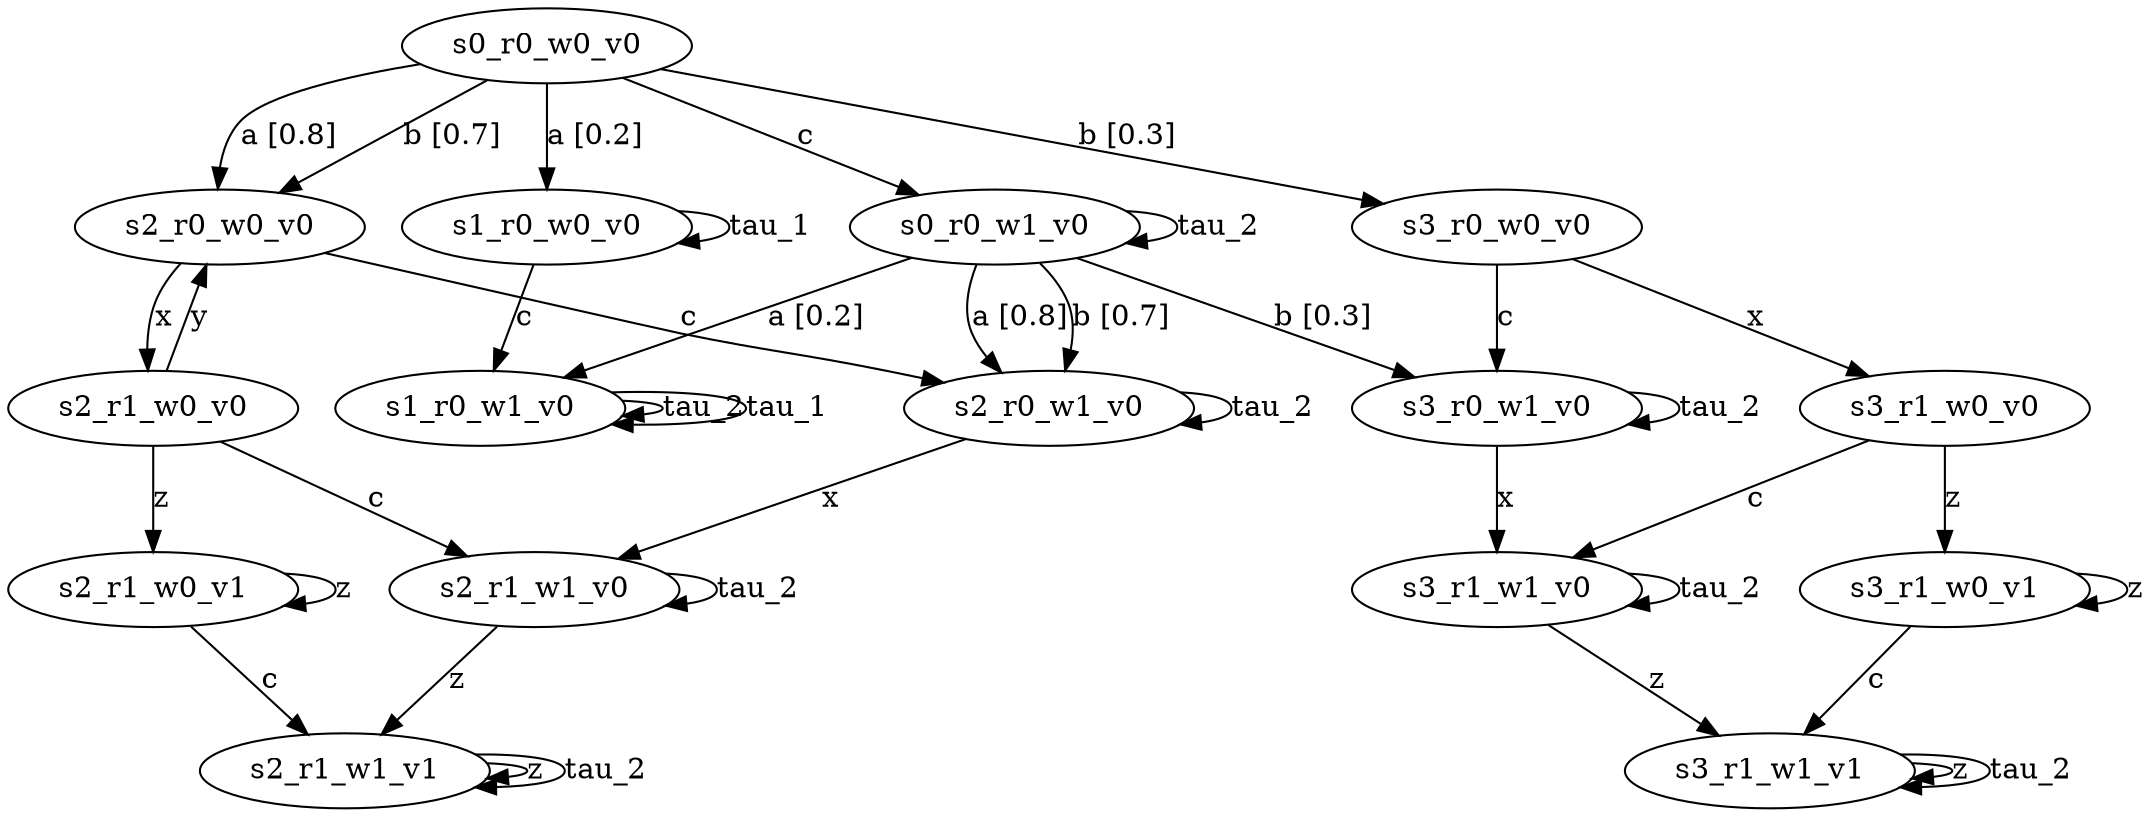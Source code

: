 digraph {
	s0_r0_w0_v0
	s0_r0_w0_v0 -> s1_r0_w0_v0 [label="a [0.2]"]
	s0_r0_w0_v0 -> s2_r0_w0_v0 [label="a [0.8]"]
	s0_r0_w0_v0 -> s2_r0_w0_v0 [label="b [0.7]"]
	s0_r0_w0_v0 -> s3_r0_w0_v0 [label="b [0.3]"]
	s0_r0_w0_v0 -> s0_r0_w1_v0 [label=c]
	s1_r0_w0_v0
	s1_r0_w0_v0 -> s1_r0_w1_v0 [label=c]
	s1_r0_w0_v0 -> s1_r0_w0_v0 [label=tau_1]
	s2_r0_w0_v0
	s2_r0_w0_v0 -> s2_r0_w1_v0 [label=c]
	s2_r0_w0_v0 -> s2_r1_w0_v0 [label=x]
	s3_r0_w0_v0
	s3_r0_w0_v0 -> s3_r0_w1_v0 [label=c]
	s3_r0_w0_v0 -> s3_r1_w0_v0 [label=x]
	s0_r0_w1_v0
	s0_r0_w1_v0 -> s1_r0_w1_v0 [label="a [0.2]"]
	s0_r0_w1_v0 -> s2_r0_w1_v0 [label="a [0.8]"]
	s0_r0_w1_v0 -> s2_r0_w1_v0 [label="b [0.7]"]
	s0_r0_w1_v0 -> s3_r0_w1_v0 [label="b [0.3]"]
	s0_r0_w1_v0 -> s0_r0_w1_v0 [label=tau_2]
	s1_r0_w1_v0
	s1_r0_w1_v0 -> s1_r0_w1_v0 [label=tau_2]
	s1_r0_w1_v0 -> s1_r0_w1_v0 [label=tau_1]
	s2_r0_w1_v0
	s2_r0_w1_v0 -> s2_r0_w1_v0 [label=tau_2]
	s2_r0_w1_v0 -> s2_r1_w1_v0 [label=x]
	s2_r1_w0_v0
	s2_r1_w0_v0 -> s2_r1_w0_v1 [label=z]
	s2_r1_w0_v0 -> s2_r1_w1_v0 [label=c]
	s2_r1_w0_v0 -> s2_r0_w0_v0 [label=y]
	s2_r1_w1_v0
	s2_r1_w1_v0 -> s2_r1_w1_v1 [label=z]
	s2_r1_w1_v0 -> s2_r1_w1_v0 [label=tau_2]
	s2_r1_w1_v1
	s2_r1_w1_v1 -> s2_r1_w1_v1 [label=z]
	s2_r1_w1_v1 -> s2_r1_w1_v1 [label=tau_2]
	s2_r1_w0_v1
	s2_r1_w0_v1 -> s2_r1_w0_v1 [label=z]
	s2_r1_w0_v1 -> s2_r1_w1_v1 [label=c]
	s3_r0_w1_v0
	s3_r0_w1_v0 -> s3_r0_w1_v0 [label=tau_2]
	s3_r0_w1_v0 -> s3_r1_w1_v0 [label=x]
	s3_r1_w0_v0
	s3_r1_w0_v0 -> s3_r1_w0_v1 [label=z]
	s3_r1_w0_v0 -> s3_r1_w1_v0 [label=c]
	s3_r1_w1_v0
	s3_r1_w1_v0 -> s3_r1_w1_v1 [label=z]
	s3_r1_w1_v0 -> s3_r1_w1_v0 [label=tau_2]
	s3_r1_w1_v1
	s3_r1_w1_v1 -> s3_r1_w1_v1 [label=z]
	s3_r1_w1_v1 -> s3_r1_w1_v1 [label=tau_2]
	s3_r1_w0_v1
	s3_r1_w0_v1 -> s3_r1_w0_v1 [label=z]
	s3_r1_w0_v1 -> s3_r1_w1_v1 [label=c]
}
